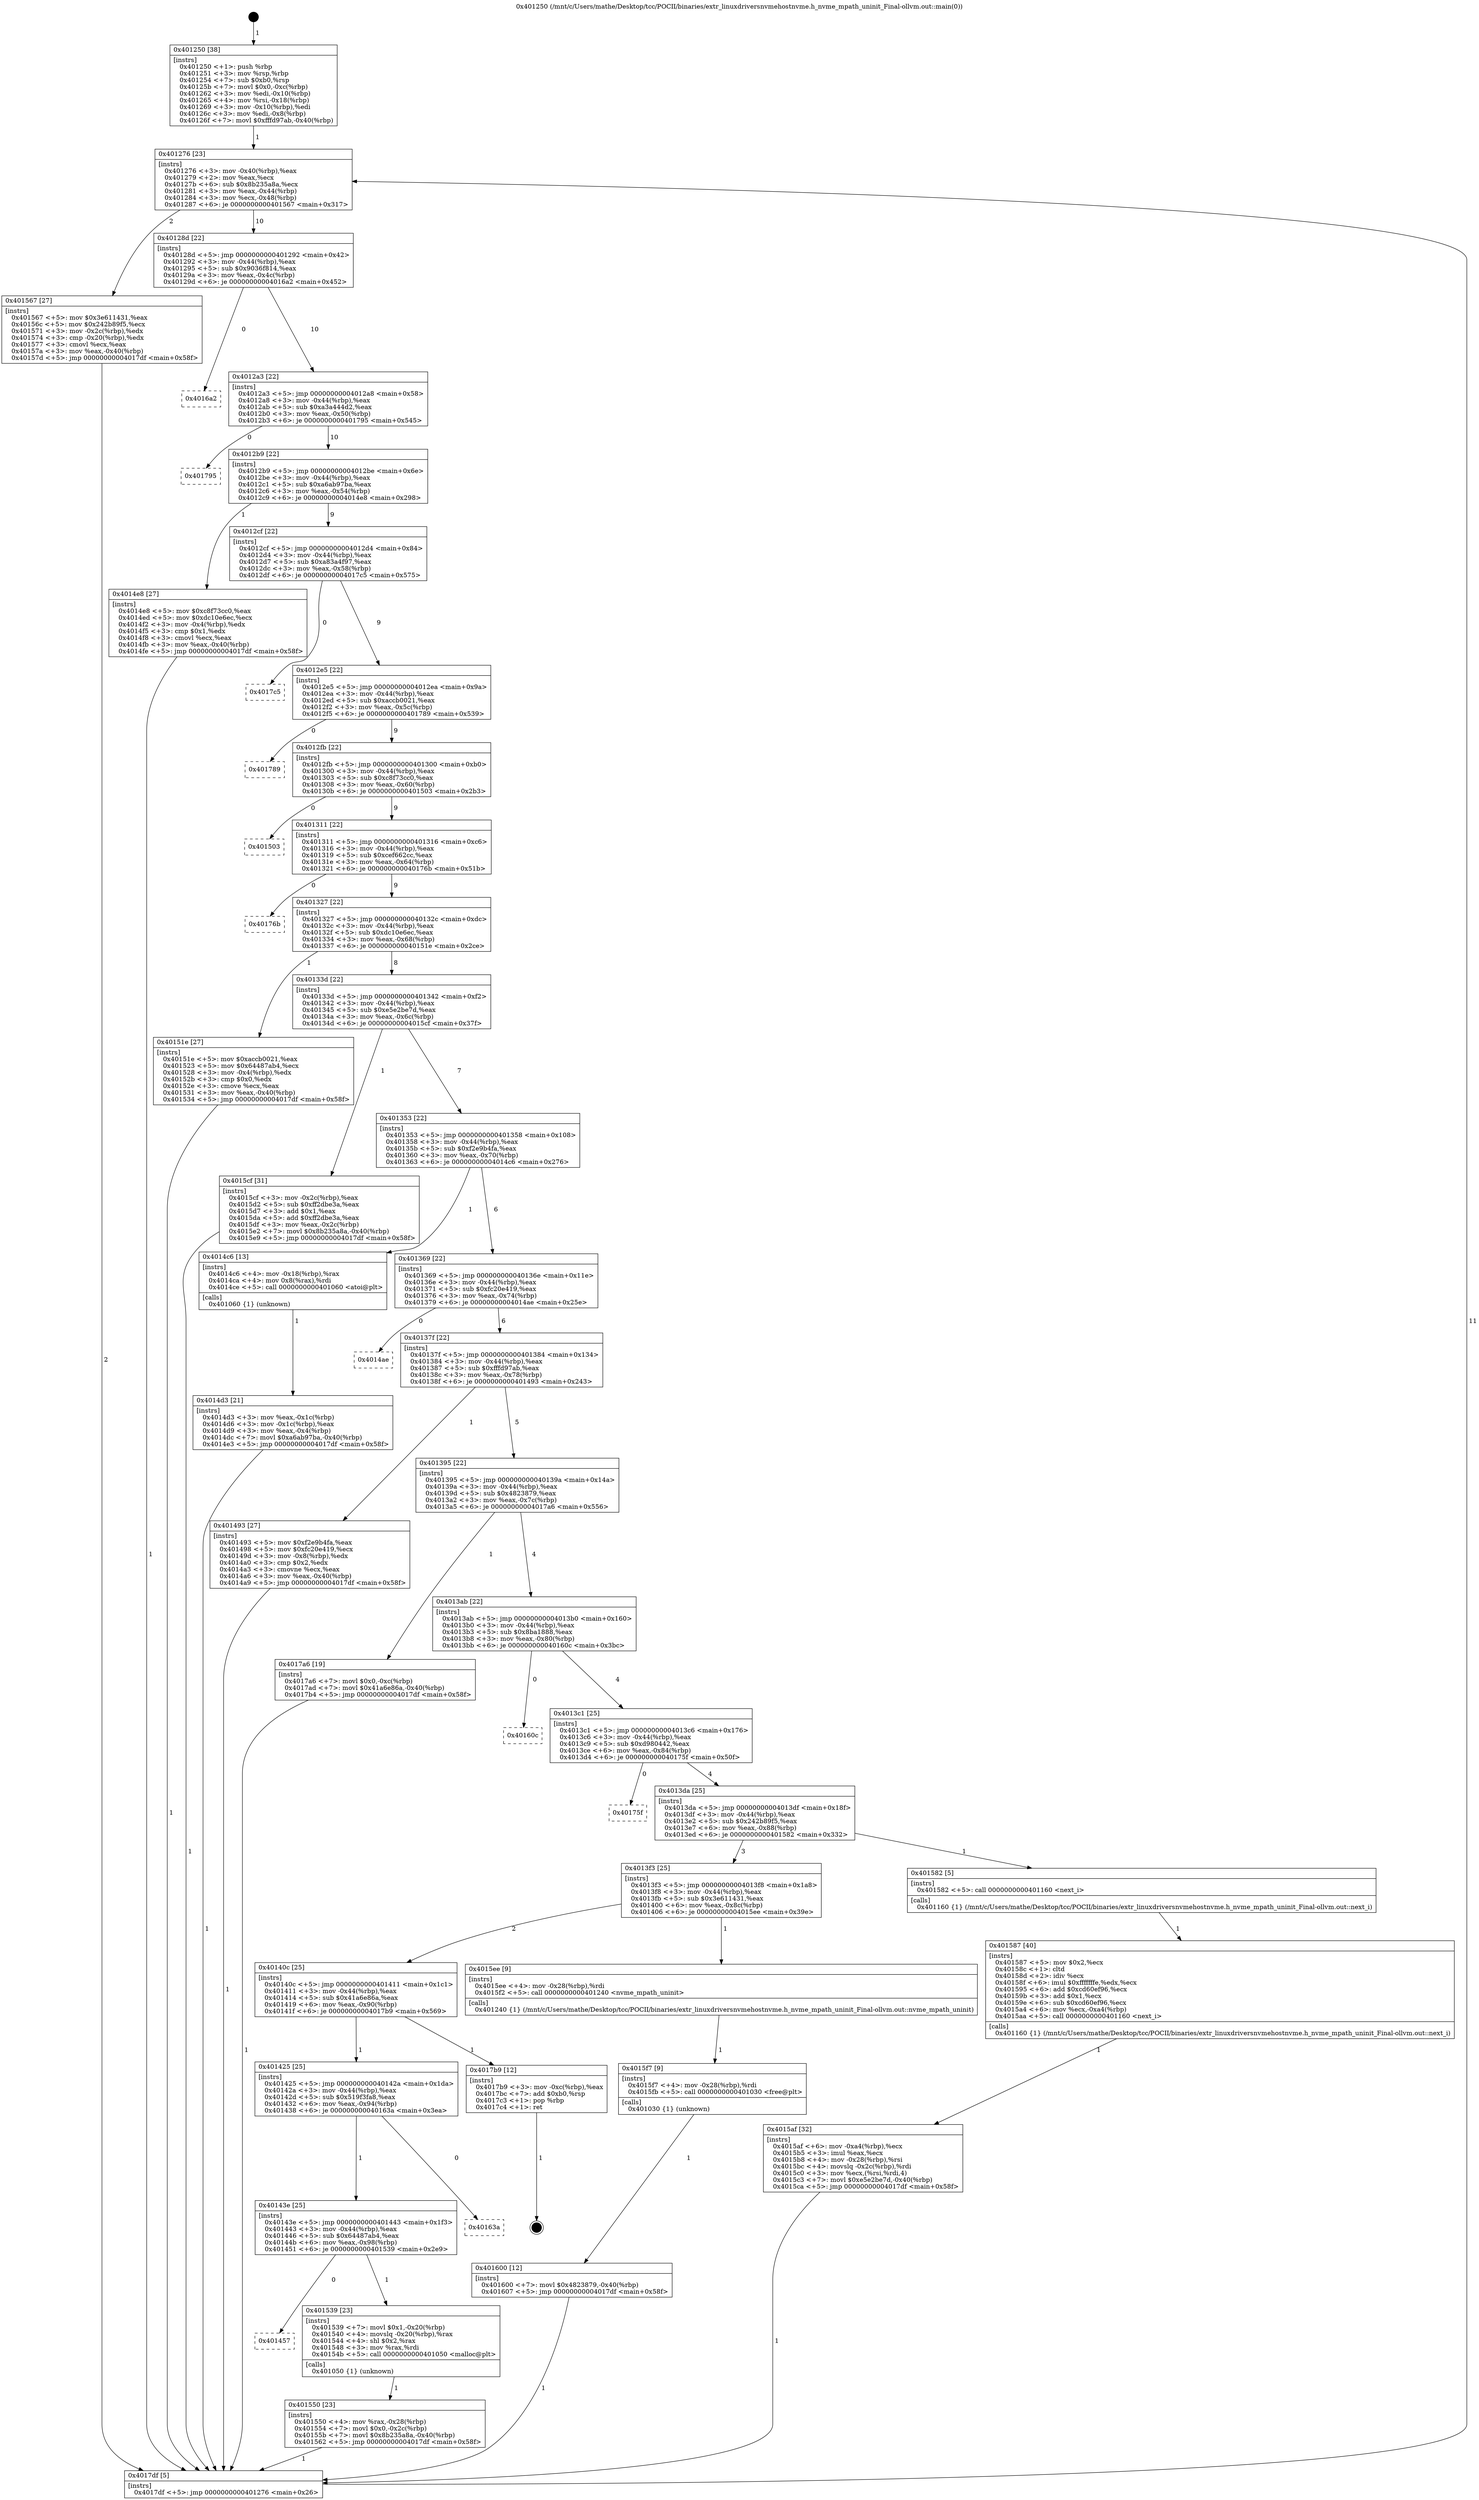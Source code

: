 digraph "0x401250" {
  label = "0x401250 (/mnt/c/Users/mathe/Desktop/tcc/POCII/binaries/extr_linuxdriversnvmehostnvme.h_nvme_mpath_uninit_Final-ollvm.out::main(0))"
  labelloc = "t"
  node[shape=record]

  Entry [label="",width=0.3,height=0.3,shape=circle,fillcolor=black,style=filled]
  "0x401276" [label="{
     0x401276 [23]\l
     | [instrs]\l
     &nbsp;&nbsp;0x401276 \<+3\>: mov -0x40(%rbp),%eax\l
     &nbsp;&nbsp;0x401279 \<+2\>: mov %eax,%ecx\l
     &nbsp;&nbsp;0x40127b \<+6\>: sub $0x8b235a8a,%ecx\l
     &nbsp;&nbsp;0x401281 \<+3\>: mov %eax,-0x44(%rbp)\l
     &nbsp;&nbsp;0x401284 \<+3\>: mov %ecx,-0x48(%rbp)\l
     &nbsp;&nbsp;0x401287 \<+6\>: je 0000000000401567 \<main+0x317\>\l
  }"]
  "0x401567" [label="{
     0x401567 [27]\l
     | [instrs]\l
     &nbsp;&nbsp;0x401567 \<+5\>: mov $0x3e611431,%eax\l
     &nbsp;&nbsp;0x40156c \<+5\>: mov $0x242b89f5,%ecx\l
     &nbsp;&nbsp;0x401571 \<+3\>: mov -0x2c(%rbp),%edx\l
     &nbsp;&nbsp;0x401574 \<+3\>: cmp -0x20(%rbp),%edx\l
     &nbsp;&nbsp;0x401577 \<+3\>: cmovl %ecx,%eax\l
     &nbsp;&nbsp;0x40157a \<+3\>: mov %eax,-0x40(%rbp)\l
     &nbsp;&nbsp;0x40157d \<+5\>: jmp 00000000004017df \<main+0x58f\>\l
  }"]
  "0x40128d" [label="{
     0x40128d [22]\l
     | [instrs]\l
     &nbsp;&nbsp;0x40128d \<+5\>: jmp 0000000000401292 \<main+0x42\>\l
     &nbsp;&nbsp;0x401292 \<+3\>: mov -0x44(%rbp),%eax\l
     &nbsp;&nbsp;0x401295 \<+5\>: sub $0x9036f814,%eax\l
     &nbsp;&nbsp;0x40129a \<+3\>: mov %eax,-0x4c(%rbp)\l
     &nbsp;&nbsp;0x40129d \<+6\>: je 00000000004016a2 \<main+0x452\>\l
  }"]
  Exit [label="",width=0.3,height=0.3,shape=circle,fillcolor=black,style=filled,peripheries=2]
  "0x4016a2" [label="{
     0x4016a2\l
  }", style=dashed]
  "0x4012a3" [label="{
     0x4012a3 [22]\l
     | [instrs]\l
     &nbsp;&nbsp;0x4012a3 \<+5\>: jmp 00000000004012a8 \<main+0x58\>\l
     &nbsp;&nbsp;0x4012a8 \<+3\>: mov -0x44(%rbp),%eax\l
     &nbsp;&nbsp;0x4012ab \<+5\>: sub $0xa3a444d2,%eax\l
     &nbsp;&nbsp;0x4012b0 \<+3\>: mov %eax,-0x50(%rbp)\l
     &nbsp;&nbsp;0x4012b3 \<+6\>: je 0000000000401795 \<main+0x545\>\l
  }"]
  "0x401600" [label="{
     0x401600 [12]\l
     | [instrs]\l
     &nbsp;&nbsp;0x401600 \<+7\>: movl $0x4823879,-0x40(%rbp)\l
     &nbsp;&nbsp;0x401607 \<+5\>: jmp 00000000004017df \<main+0x58f\>\l
  }"]
  "0x401795" [label="{
     0x401795\l
  }", style=dashed]
  "0x4012b9" [label="{
     0x4012b9 [22]\l
     | [instrs]\l
     &nbsp;&nbsp;0x4012b9 \<+5\>: jmp 00000000004012be \<main+0x6e\>\l
     &nbsp;&nbsp;0x4012be \<+3\>: mov -0x44(%rbp),%eax\l
     &nbsp;&nbsp;0x4012c1 \<+5\>: sub $0xa6ab97ba,%eax\l
     &nbsp;&nbsp;0x4012c6 \<+3\>: mov %eax,-0x54(%rbp)\l
     &nbsp;&nbsp;0x4012c9 \<+6\>: je 00000000004014e8 \<main+0x298\>\l
  }"]
  "0x4015f7" [label="{
     0x4015f7 [9]\l
     | [instrs]\l
     &nbsp;&nbsp;0x4015f7 \<+4\>: mov -0x28(%rbp),%rdi\l
     &nbsp;&nbsp;0x4015fb \<+5\>: call 0000000000401030 \<free@plt\>\l
     | [calls]\l
     &nbsp;&nbsp;0x401030 \{1\} (unknown)\l
  }"]
  "0x4014e8" [label="{
     0x4014e8 [27]\l
     | [instrs]\l
     &nbsp;&nbsp;0x4014e8 \<+5\>: mov $0xc8f73cc0,%eax\l
     &nbsp;&nbsp;0x4014ed \<+5\>: mov $0xdc10e6ec,%ecx\l
     &nbsp;&nbsp;0x4014f2 \<+3\>: mov -0x4(%rbp),%edx\l
     &nbsp;&nbsp;0x4014f5 \<+3\>: cmp $0x1,%edx\l
     &nbsp;&nbsp;0x4014f8 \<+3\>: cmovl %ecx,%eax\l
     &nbsp;&nbsp;0x4014fb \<+3\>: mov %eax,-0x40(%rbp)\l
     &nbsp;&nbsp;0x4014fe \<+5\>: jmp 00000000004017df \<main+0x58f\>\l
  }"]
  "0x4012cf" [label="{
     0x4012cf [22]\l
     | [instrs]\l
     &nbsp;&nbsp;0x4012cf \<+5\>: jmp 00000000004012d4 \<main+0x84\>\l
     &nbsp;&nbsp;0x4012d4 \<+3\>: mov -0x44(%rbp),%eax\l
     &nbsp;&nbsp;0x4012d7 \<+5\>: sub $0xa83a4f97,%eax\l
     &nbsp;&nbsp;0x4012dc \<+3\>: mov %eax,-0x58(%rbp)\l
     &nbsp;&nbsp;0x4012df \<+6\>: je 00000000004017c5 \<main+0x575\>\l
  }"]
  "0x4015af" [label="{
     0x4015af [32]\l
     | [instrs]\l
     &nbsp;&nbsp;0x4015af \<+6\>: mov -0xa4(%rbp),%ecx\l
     &nbsp;&nbsp;0x4015b5 \<+3\>: imul %eax,%ecx\l
     &nbsp;&nbsp;0x4015b8 \<+4\>: mov -0x28(%rbp),%rsi\l
     &nbsp;&nbsp;0x4015bc \<+4\>: movslq -0x2c(%rbp),%rdi\l
     &nbsp;&nbsp;0x4015c0 \<+3\>: mov %ecx,(%rsi,%rdi,4)\l
     &nbsp;&nbsp;0x4015c3 \<+7\>: movl $0xe5e2be7d,-0x40(%rbp)\l
     &nbsp;&nbsp;0x4015ca \<+5\>: jmp 00000000004017df \<main+0x58f\>\l
  }"]
  "0x4017c5" [label="{
     0x4017c5\l
  }", style=dashed]
  "0x4012e5" [label="{
     0x4012e5 [22]\l
     | [instrs]\l
     &nbsp;&nbsp;0x4012e5 \<+5\>: jmp 00000000004012ea \<main+0x9a\>\l
     &nbsp;&nbsp;0x4012ea \<+3\>: mov -0x44(%rbp),%eax\l
     &nbsp;&nbsp;0x4012ed \<+5\>: sub $0xaccb0021,%eax\l
     &nbsp;&nbsp;0x4012f2 \<+3\>: mov %eax,-0x5c(%rbp)\l
     &nbsp;&nbsp;0x4012f5 \<+6\>: je 0000000000401789 \<main+0x539\>\l
  }"]
  "0x401587" [label="{
     0x401587 [40]\l
     | [instrs]\l
     &nbsp;&nbsp;0x401587 \<+5\>: mov $0x2,%ecx\l
     &nbsp;&nbsp;0x40158c \<+1\>: cltd\l
     &nbsp;&nbsp;0x40158d \<+2\>: idiv %ecx\l
     &nbsp;&nbsp;0x40158f \<+6\>: imul $0xfffffffe,%edx,%ecx\l
     &nbsp;&nbsp;0x401595 \<+6\>: add $0xcd60ef96,%ecx\l
     &nbsp;&nbsp;0x40159b \<+3\>: add $0x1,%ecx\l
     &nbsp;&nbsp;0x40159e \<+6\>: sub $0xcd60ef96,%ecx\l
     &nbsp;&nbsp;0x4015a4 \<+6\>: mov %ecx,-0xa4(%rbp)\l
     &nbsp;&nbsp;0x4015aa \<+5\>: call 0000000000401160 \<next_i\>\l
     | [calls]\l
     &nbsp;&nbsp;0x401160 \{1\} (/mnt/c/Users/mathe/Desktop/tcc/POCII/binaries/extr_linuxdriversnvmehostnvme.h_nvme_mpath_uninit_Final-ollvm.out::next_i)\l
  }"]
  "0x401789" [label="{
     0x401789\l
  }", style=dashed]
  "0x4012fb" [label="{
     0x4012fb [22]\l
     | [instrs]\l
     &nbsp;&nbsp;0x4012fb \<+5\>: jmp 0000000000401300 \<main+0xb0\>\l
     &nbsp;&nbsp;0x401300 \<+3\>: mov -0x44(%rbp),%eax\l
     &nbsp;&nbsp;0x401303 \<+5\>: sub $0xc8f73cc0,%eax\l
     &nbsp;&nbsp;0x401308 \<+3\>: mov %eax,-0x60(%rbp)\l
     &nbsp;&nbsp;0x40130b \<+6\>: je 0000000000401503 \<main+0x2b3\>\l
  }"]
  "0x401550" [label="{
     0x401550 [23]\l
     | [instrs]\l
     &nbsp;&nbsp;0x401550 \<+4\>: mov %rax,-0x28(%rbp)\l
     &nbsp;&nbsp;0x401554 \<+7\>: movl $0x0,-0x2c(%rbp)\l
     &nbsp;&nbsp;0x40155b \<+7\>: movl $0x8b235a8a,-0x40(%rbp)\l
     &nbsp;&nbsp;0x401562 \<+5\>: jmp 00000000004017df \<main+0x58f\>\l
  }"]
  "0x401503" [label="{
     0x401503\l
  }", style=dashed]
  "0x401311" [label="{
     0x401311 [22]\l
     | [instrs]\l
     &nbsp;&nbsp;0x401311 \<+5\>: jmp 0000000000401316 \<main+0xc6\>\l
     &nbsp;&nbsp;0x401316 \<+3\>: mov -0x44(%rbp),%eax\l
     &nbsp;&nbsp;0x401319 \<+5\>: sub $0xcef662cc,%eax\l
     &nbsp;&nbsp;0x40131e \<+3\>: mov %eax,-0x64(%rbp)\l
     &nbsp;&nbsp;0x401321 \<+6\>: je 000000000040176b \<main+0x51b\>\l
  }"]
  "0x401457" [label="{
     0x401457\l
  }", style=dashed]
  "0x40176b" [label="{
     0x40176b\l
  }", style=dashed]
  "0x401327" [label="{
     0x401327 [22]\l
     | [instrs]\l
     &nbsp;&nbsp;0x401327 \<+5\>: jmp 000000000040132c \<main+0xdc\>\l
     &nbsp;&nbsp;0x40132c \<+3\>: mov -0x44(%rbp),%eax\l
     &nbsp;&nbsp;0x40132f \<+5\>: sub $0xdc10e6ec,%eax\l
     &nbsp;&nbsp;0x401334 \<+3\>: mov %eax,-0x68(%rbp)\l
     &nbsp;&nbsp;0x401337 \<+6\>: je 000000000040151e \<main+0x2ce\>\l
  }"]
  "0x401539" [label="{
     0x401539 [23]\l
     | [instrs]\l
     &nbsp;&nbsp;0x401539 \<+7\>: movl $0x1,-0x20(%rbp)\l
     &nbsp;&nbsp;0x401540 \<+4\>: movslq -0x20(%rbp),%rax\l
     &nbsp;&nbsp;0x401544 \<+4\>: shl $0x2,%rax\l
     &nbsp;&nbsp;0x401548 \<+3\>: mov %rax,%rdi\l
     &nbsp;&nbsp;0x40154b \<+5\>: call 0000000000401050 \<malloc@plt\>\l
     | [calls]\l
     &nbsp;&nbsp;0x401050 \{1\} (unknown)\l
  }"]
  "0x40151e" [label="{
     0x40151e [27]\l
     | [instrs]\l
     &nbsp;&nbsp;0x40151e \<+5\>: mov $0xaccb0021,%eax\l
     &nbsp;&nbsp;0x401523 \<+5\>: mov $0x64487ab4,%ecx\l
     &nbsp;&nbsp;0x401528 \<+3\>: mov -0x4(%rbp),%edx\l
     &nbsp;&nbsp;0x40152b \<+3\>: cmp $0x0,%edx\l
     &nbsp;&nbsp;0x40152e \<+3\>: cmove %ecx,%eax\l
     &nbsp;&nbsp;0x401531 \<+3\>: mov %eax,-0x40(%rbp)\l
     &nbsp;&nbsp;0x401534 \<+5\>: jmp 00000000004017df \<main+0x58f\>\l
  }"]
  "0x40133d" [label="{
     0x40133d [22]\l
     | [instrs]\l
     &nbsp;&nbsp;0x40133d \<+5\>: jmp 0000000000401342 \<main+0xf2\>\l
     &nbsp;&nbsp;0x401342 \<+3\>: mov -0x44(%rbp),%eax\l
     &nbsp;&nbsp;0x401345 \<+5\>: sub $0xe5e2be7d,%eax\l
     &nbsp;&nbsp;0x40134a \<+3\>: mov %eax,-0x6c(%rbp)\l
     &nbsp;&nbsp;0x40134d \<+6\>: je 00000000004015cf \<main+0x37f\>\l
  }"]
  "0x40143e" [label="{
     0x40143e [25]\l
     | [instrs]\l
     &nbsp;&nbsp;0x40143e \<+5\>: jmp 0000000000401443 \<main+0x1f3\>\l
     &nbsp;&nbsp;0x401443 \<+3\>: mov -0x44(%rbp),%eax\l
     &nbsp;&nbsp;0x401446 \<+5\>: sub $0x64487ab4,%eax\l
     &nbsp;&nbsp;0x40144b \<+6\>: mov %eax,-0x98(%rbp)\l
     &nbsp;&nbsp;0x401451 \<+6\>: je 0000000000401539 \<main+0x2e9\>\l
  }"]
  "0x4015cf" [label="{
     0x4015cf [31]\l
     | [instrs]\l
     &nbsp;&nbsp;0x4015cf \<+3\>: mov -0x2c(%rbp),%eax\l
     &nbsp;&nbsp;0x4015d2 \<+5\>: sub $0xff2dbe3a,%eax\l
     &nbsp;&nbsp;0x4015d7 \<+3\>: add $0x1,%eax\l
     &nbsp;&nbsp;0x4015da \<+5\>: add $0xff2dbe3a,%eax\l
     &nbsp;&nbsp;0x4015df \<+3\>: mov %eax,-0x2c(%rbp)\l
     &nbsp;&nbsp;0x4015e2 \<+7\>: movl $0x8b235a8a,-0x40(%rbp)\l
     &nbsp;&nbsp;0x4015e9 \<+5\>: jmp 00000000004017df \<main+0x58f\>\l
  }"]
  "0x401353" [label="{
     0x401353 [22]\l
     | [instrs]\l
     &nbsp;&nbsp;0x401353 \<+5\>: jmp 0000000000401358 \<main+0x108\>\l
     &nbsp;&nbsp;0x401358 \<+3\>: mov -0x44(%rbp),%eax\l
     &nbsp;&nbsp;0x40135b \<+5\>: sub $0xf2e9b4fa,%eax\l
     &nbsp;&nbsp;0x401360 \<+3\>: mov %eax,-0x70(%rbp)\l
     &nbsp;&nbsp;0x401363 \<+6\>: je 00000000004014c6 \<main+0x276\>\l
  }"]
  "0x40163a" [label="{
     0x40163a\l
  }", style=dashed]
  "0x4014c6" [label="{
     0x4014c6 [13]\l
     | [instrs]\l
     &nbsp;&nbsp;0x4014c6 \<+4\>: mov -0x18(%rbp),%rax\l
     &nbsp;&nbsp;0x4014ca \<+4\>: mov 0x8(%rax),%rdi\l
     &nbsp;&nbsp;0x4014ce \<+5\>: call 0000000000401060 \<atoi@plt\>\l
     | [calls]\l
     &nbsp;&nbsp;0x401060 \{1\} (unknown)\l
  }"]
  "0x401369" [label="{
     0x401369 [22]\l
     | [instrs]\l
     &nbsp;&nbsp;0x401369 \<+5\>: jmp 000000000040136e \<main+0x11e\>\l
     &nbsp;&nbsp;0x40136e \<+3\>: mov -0x44(%rbp),%eax\l
     &nbsp;&nbsp;0x401371 \<+5\>: sub $0xfc20e419,%eax\l
     &nbsp;&nbsp;0x401376 \<+3\>: mov %eax,-0x74(%rbp)\l
     &nbsp;&nbsp;0x401379 \<+6\>: je 00000000004014ae \<main+0x25e\>\l
  }"]
  "0x401425" [label="{
     0x401425 [25]\l
     | [instrs]\l
     &nbsp;&nbsp;0x401425 \<+5\>: jmp 000000000040142a \<main+0x1da\>\l
     &nbsp;&nbsp;0x40142a \<+3\>: mov -0x44(%rbp),%eax\l
     &nbsp;&nbsp;0x40142d \<+5\>: sub $0x519f3fa8,%eax\l
     &nbsp;&nbsp;0x401432 \<+6\>: mov %eax,-0x94(%rbp)\l
     &nbsp;&nbsp;0x401438 \<+6\>: je 000000000040163a \<main+0x3ea\>\l
  }"]
  "0x4014ae" [label="{
     0x4014ae\l
  }", style=dashed]
  "0x40137f" [label="{
     0x40137f [22]\l
     | [instrs]\l
     &nbsp;&nbsp;0x40137f \<+5\>: jmp 0000000000401384 \<main+0x134\>\l
     &nbsp;&nbsp;0x401384 \<+3\>: mov -0x44(%rbp),%eax\l
     &nbsp;&nbsp;0x401387 \<+5\>: sub $0xfffd97ab,%eax\l
     &nbsp;&nbsp;0x40138c \<+3\>: mov %eax,-0x78(%rbp)\l
     &nbsp;&nbsp;0x40138f \<+6\>: je 0000000000401493 \<main+0x243\>\l
  }"]
  "0x4017b9" [label="{
     0x4017b9 [12]\l
     | [instrs]\l
     &nbsp;&nbsp;0x4017b9 \<+3\>: mov -0xc(%rbp),%eax\l
     &nbsp;&nbsp;0x4017bc \<+7\>: add $0xb0,%rsp\l
     &nbsp;&nbsp;0x4017c3 \<+1\>: pop %rbp\l
     &nbsp;&nbsp;0x4017c4 \<+1\>: ret\l
  }"]
  "0x401493" [label="{
     0x401493 [27]\l
     | [instrs]\l
     &nbsp;&nbsp;0x401493 \<+5\>: mov $0xf2e9b4fa,%eax\l
     &nbsp;&nbsp;0x401498 \<+5\>: mov $0xfc20e419,%ecx\l
     &nbsp;&nbsp;0x40149d \<+3\>: mov -0x8(%rbp),%edx\l
     &nbsp;&nbsp;0x4014a0 \<+3\>: cmp $0x2,%edx\l
     &nbsp;&nbsp;0x4014a3 \<+3\>: cmovne %ecx,%eax\l
     &nbsp;&nbsp;0x4014a6 \<+3\>: mov %eax,-0x40(%rbp)\l
     &nbsp;&nbsp;0x4014a9 \<+5\>: jmp 00000000004017df \<main+0x58f\>\l
  }"]
  "0x401395" [label="{
     0x401395 [22]\l
     | [instrs]\l
     &nbsp;&nbsp;0x401395 \<+5\>: jmp 000000000040139a \<main+0x14a\>\l
     &nbsp;&nbsp;0x40139a \<+3\>: mov -0x44(%rbp),%eax\l
     &nbsp;&nbsp;0x40139d \<+5\>: sub $0x4823879,%eax\l
     &nbsp;&nbsp;0x4013a2 \<+3\>: mov %eax,-0x7c(%rbp)\l
     &nbsp;&nbsp;0x4013a5 \<+6\>: je 00000000004017a6 \<main+0x556\>\l
  }"]
  "0x4017df" [label="{
     0x4017df [5]\l
     | [instrs]\l
     &nbsp;&nbsp;0x4017df \<+5\>: jmp 0000000000401276 \<main+0x26\>\l
  }"]
  "0x401250" [label="{
     0x401250 [38]\l
     | [instrs]\l
     &nbsp;&nbsp;0x401250 \<+1\>: push %rbp\l
     &nbsp;&nbsp;0x401251 \<+3\>: mov %rsp,%rbp\l
     &nbsp;&nbsp;0x401254 \<+7\>: sub $0xb0,%rsp\l
     &nbsp;&nbsp;0x40125b \<+7\>: movl $0x0,-0xc(%rbp)\l
     &nbsp;&nbsp;0x401262 \<+3\>: mov %edi,-0x10(%rbp)\l
     &nbsp;&nbsp;0x401265 \<+4\>: mov %rsi,-0x18(%rbp)\l
     &nbsp;&nbsp;0x401269 \<+3\>: mov -0x10(%rbp),%edi\l
     &nbsp;&nbsp;0x40126c \<+3\>: mov %edi,-0x8(%rbp)\l
     &nbsp;&nbsp;0x40126f \<+7\>: movl $0xfffd97ab,-0x40(%rbp)\l
  }"]
  "0x4014d3" [label="{
     0x4014d3 [21]\l
     | [instrs]\l
     &nbsp;&nbsp;0x4014d3 \<+3\>: mov %eax,-0x1c(%rbp)\l
     &nbsp;&nbsp;0x4014d6 \<+3\>: mov -0x1c(%rbp),%eax\l
     &nbsp;&nbsp;0x4014d9 \<+3\>: mov %eax,-0x4(%rbp)\l
     &nbsp;&nbsp;0x4014dc \<+7\>: movl $0xa6ab97ba,-0x40(%rbp)\l
     &nbsp;&nbsp;0x4014e3 \<+5\>: jmp 00000000004017df \<main+0x58f\>\l
  }"]
  "0x40140c" [label="{
     0x40140c [25]\l
     | [instrs]\l
     &nbsp;&nbsp;0x40140c \<+5\>: jmp 0000000000401411 \<main+0x1c1\>\l
     &nbsp;&nbsp;0x401411 \<+3\>: mov -0x44(%rbp),%eax\l
     &nbsp;&nbsp;0x401414 \<+5\>: sub $0x41a6e86a,%eax\l
     &nbsp;&nbsp;0x401419 \<+6\>: mov %eax,-0x90(%rbp)\l
     &nbsp;&nbsp;0x40141f \<+6\>: je 00000000004017b9 \<main+0x569\>\l
  }"]
  "0x4017a6" [label="{
     0x4017a6 [19]\l
     | [instrs]\l
     &nbsp;&nbsp;0x4017a6 \<+7\>: movl $0x0,-0xc(%rbp)\l
     &nbsp;&nbsp;0x4017ad \<+7\>: movl $0x41a6e86a,-0x40(%rbp)\l
     &nbsp;&nbsp;0x4017b4 \<+5\>: jmp 00000000004017df \<main+0x58f\>\l
  }"]
  "0x4013ab" [label="{
     0x4013ab [22]\l
     | [instrs]\l
     &nbsp;&nbsp;0x4013ab \<+5\>: jmp 00000000004013b0 \<main+0x160\>\l
     &nbsp;&nbsp;0x4013b0 \<+3\>: mov -0x44(%rbp),%eax\l
     &nbsp;&nbsp;0x4013b3 \<+5\>: sub $0x8ba1888,%eax\l
     &nbsp;&nbsp;0x4013b8 \<+3\>: mov %eax,-0x80(%rbp)\l
     &nbsp;&nbsp;0x4013bb \<+6\>: je 000000000040160c \<main+0x3bc\>\l
  }"]
  "0x4015ee" [label="{
     0x4015ee [9]\l
     | [instrs]\l
     &nbsp;&nbsp;0x4015ee \<+4\>: mov -0x28(%rbp),%rdi\l
     &nbsp;&nbsp;0x4015f2 \<+5\>: call 0000000000401240 \<nvme_mpath_uninit\>\l
     | [calls]\l
     &nbsp;&nbsp;0x401240 \{1\} (/mnt/c/Users/mathe/Desktop/tcc/POCII/binaries/extr_linuxdriversnvmehostnvme.h_nvme_mpath_uninit_Final-ollvm.out::nvme_mpath_uninit)\l
  }"]
  "0x40160c" [label="{
     0x40160c\l
  }", style=dashed]
  "0x4013c1" [label="{
     0x4013c1 [25]\l
     | [instrs]\l
     &nbsp;&nbsp;0x4013c1 \<+5\>: jmp 00000000004013c6 \<main+0x176\>\l
     &nbsp;&nbsp;0x4013c6 \<+3\>: mov -0x44(%rbp),%eax\l
     &nbsp;&nbsp;0x4013c9 \<+5\>: sub $0xd980442,%eax\l
     &nbsp;&nbsp;0x4013ce \<+6\>: mov %eax,-0x84(%rbp)\l
     &nbsp;&nbsp;0x4013d4 \<+6\>: je 000000000040175f \<main+0x50f\>\l
  }"]
  "0x4013f3" [label="{
     0x4013f3 [25]\l
     | [instrs]\l
     &nbsp;&nbsp;0x4013f3 \<+5\>: jmp 00000000004013f8 \<main+0x1a8\>\l
     &nbsp;&nbsp;0x4013f8 \<+3\>: mov -0x44(%rbp),%eax\l
     &nbsp;&nbsp;0x4013fb \<+5\>: sub $0x3e611431,%eax\l
     &nbsp;&nbsp;0x401400 \<+6\>: mov %eax,-0x8c(%rbp)\l
     &nbsp;&nbsp;0x401406 \<+6\>: je 00000000004015ee \<main+0x39e\>\l
  }"]
  "0x40175f" [label="{
     0x40175f\l
  }", style=dashed]
  "0x4013da" [label="{
     0x4013da [25]\l
     | [instrs]\l
     &nbsp;&nbsp;0x4013da \<+5\>: jmp 00000000004013df \<main+0x18f\>\l
     &nbsp;&nbsp;0x4013df \<+3\>: mov -0x44(%rbp),%eax\l
     &nbsp;&nbsp;0x4013e2 \<+5\>: sub $0x242b89f5,%eax\l
     &nbsp;&nbsp;0x4013e7 \<+6\>: mov %eax,-0x88(%rbp)\l
     &nbsp;&nbsp;0x4013ed \<+6\>: je 0000000000401582 \<main+0x332\>\l
  }"]
  "0x401582" [label="{
     0x401582 [5]\l
     | [instrs]\l
     &nbsp;&nbsp;0x401582 \<+5\>: call 0000000000401160 \<next_i\>\l
     | [calls]\l
     &nbsp;&nbsp;0x401160 \{1\} (/mnt/c/Users/mathe/Desktop/tcc/POCII/binaries/extr_linuxdriversnvmehostnvme.h_nvme_mpath_uninit_Final-ollvm.out::next_i)\l
  }"]
  Entry -> "0x401250" [label=" 1"]
  "0x401276" -> "0x401567" [label=" 2"]
  "0x401276" -> "0x40128d" [label=" 10"]
  "0x4017b9" -> Exit [label=" 1"]
  "0x40128d" -> "0x4016a2" [label=" 0"]
  "0x40128d" -> "0x4012a3" [label=" 10"]
  "0x4017a6" -> "0x4017df" [label=" 1"]
  "0x4012a3" -> "0x401795" [label=" 0"]
  "0x4012a3" -> "0x4012b9" [label=" 10"]
  "0x401600" -> "0x4017df" [label=" 1"]
  "0x4012b9" -> "0x4014e8" [label=" 1"]
  "0x4012b9" -> "0x4012cf" [label=" 9"]
  "0x4015f7" -> "0x401600" [label=" 1"]
  "0x4012cf" -> "0x4017c5" [label=" 0"]
  "0x4012cf" -> "0x4012e5" [label=" 9"]
  "0x4015ee" -> "0x4015f7" [label=" 1"]
  "0x4012e5" -> "0x401789" [label=" 0"]
  "0x4012e5" -> "0x4012fb" [label=" 9"]
  "0x4015cf" -> "0x4017df" [label=" 1"]
  "0x4012fb" -> "0x401503" [label=" 0"]
  "0x4012fb" -> "0x401311" [label=" 9"]
  "0x4015af" -> "0x4017df" [label=" 1"]
  "0x401311" -> "0x40176b" [label=" 0"]
  "0x401311" -> "0x401327" [label=" 9"]
  "0x401587" -> "0x4015af" [label=" 1"]
  "0x401327" -> "0x40151e" [label=" 1"]
  "0x401327" -> "0x40133d" [label=" 8"]
  "0x401582" -> "0x401587" [label=" 1"]
  "0x40133d" -> "0x4015cf" [label=" 1"]
  "0x40133d" -> "0x401353" [label=" 7"]
  "0x401550" -> "0x4017df" [label=" 1"]
  "0x401353" -> "0x4014c6" [label=" 1"]
  "0x401353" -> "0x401369" [label=" 6"]
  "0x401539" -> "0x401550" [label=" 1"]
  "0x401369" -> "0x4014ae" [label=" 0"]
  "0x401369" -> "0x40137f" [label=" 6"]
  "0x40143e" -> "0x401539" [label=" 1"]
  "0x40137f" -> "0x401493" [label=" 1"]
  "0x40137f" -> "0x401395" [label=" 5"]
  "0x401493" -> "0x4017df" [label=" 1"]
  "0x401250" -> "0x401276" [label=" 1"]
  "0x4017df" -> "0x401276" [label=" 11"]
  "0x4014c6" -> "0x4014d3" [label=" 1"]
  "0x4014d3" -> "0x4017df" [label=" 1"]
  "0x4014e8" -> "0x4017df" [label=" 1"]
  "0x40151e" -> "0x4017df" [label=" 1"]
  "0x401567" -> "0x4017df" [label=" 2"]
  "0x401395" -> "0x4017a6" [label=" 1"]
  "0x401395" -> "0x4013ab" [label=" 4"]
  "0x401425" -> "0x40163a" [label=" 0"]
  "0x4013ab" -> "0x40160c" [label=" 0"]
  "0x4013ab" -> "0x4013c1" [label=" 4"]
  "0x40143e" -> "0x401457" [label=" 0"]
  "0x4013c1" -> "0x40175f" [label=" 0"]
  "0x4013c1" -> "0x4013da" [label=" 4"]
  "0x40140c" -> "0x4017b9" [label=" 1"]
  "0x4013da" -> "0x401582" [label=" 1"]
  "0x4013da" -> "0x4013f3" [label=" 3"]
  "0x40140c" -> "0x401425" [label=" 1"]
  "0x4013f3" -> "0x4015ee" [label=" 1"]
  "0x4013f3" -> "0x40140c" [label=" 2"]
  "0x401425" -> "0x40143e" [label=" 1"]
}
